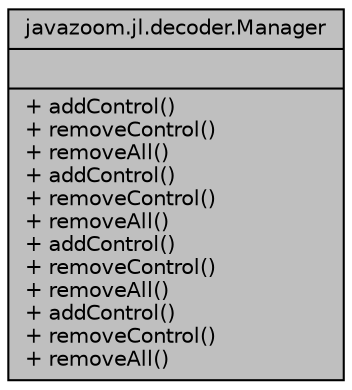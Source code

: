 digraph "javazoom.jl.decoder.Manager"
{
 // LATEX_PDF_SIZE
  edge [fontname="Helvetica",fontsize="10",labelfontname="Helvetica",labelfontsize="10"];
  node [fontname="Helvetica",fontsize="10",shape=record];
  Node1 [label="{javazoom.jl.decoder.Manager\n||+ addControl()\l+ removeControl()\l+ removeAll()\l+ addControl()\l+ removeControl()\l+ removeAll()\l+ addControl()\l+ removeControl()\l+ removeAll()\l+ addControl()\l+ removeControl()\l+ removeAll()\l}",height=0.2,width=0.4,color="black", fillcolor="grey75", style="filled", fontcolor="black",tooltip=" "];
}
